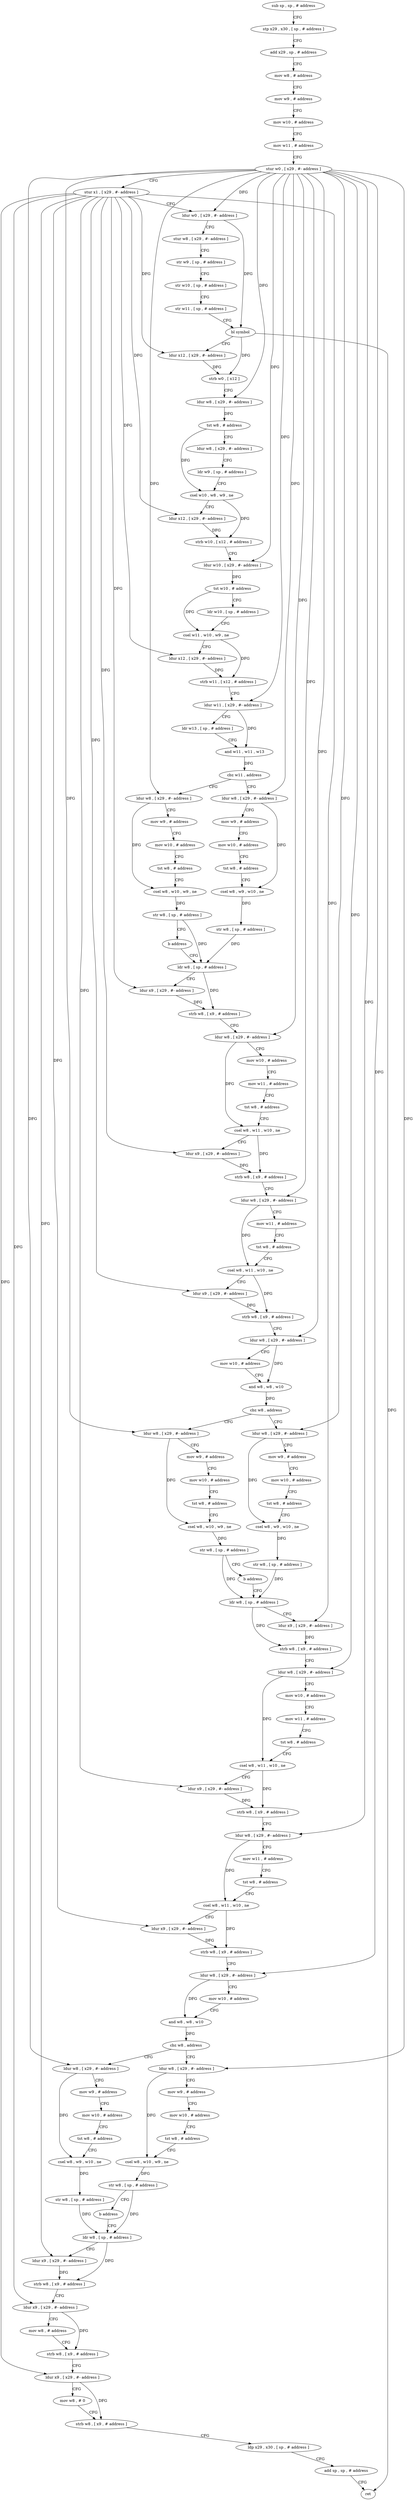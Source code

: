 digraph "func" {
"4256584" [label = "sub sp , sp , # address" ]
"4256588" [label = "stp x29 , x30 , [ sp , # address ]" ]
"4256592" [label = "add x29 , sp , # address" ]
"4256596" [label = "mov w8 , # address" ]
"4256600" [label = "mov w9 , # address" ]
"4256604" [label = "mov w10 , # address" ]
"4256608" [label = "mov w11 , # address" ]
"4256612" [label = "stur w0 , [ x29 , #- address ]" ]
"4256616" [label = "stur x1 , [ x29 , #- address ]" ]
"4256620" [label = "ldur w0 , [ x29 , #- address ]" ]
"4256624" [label = "stur w8 , [ x29 , #- address ]" ]
"4256628" [label = "str w9 , [ sp , # address ]" ]
"4256632" [label = "str w10 , [ sp , # address ]" ]
"4256636" [label = "str w11 , [ sp , # address ]" ]
"4256640" [label = "bl symbol" ]
"4256644" [label = "ldur x12 , [ x29 , #- address ]" ]
"4256648" [label = "strb w0 , [ x12 ]" ]
"4256652" [label = "ldur w8 , [ x29 , #- address ]" ]
"4256656" [label = "tst w8 , # address" ]
"4256660" [label = "ldur w8 , [ x29 , #- address ]" ]
"4256664" [label = "ldr w9 , [ sp , # address ]" ]
"4256668" [label = "csel w10 , w8 , w9 , ne" ]
"4256672" [label = "ldur x12 , [ x29 , #- address ]" ]
"4256676" [label = "strb w10 , [ x12 , # address ]" ]
"4256680" [label = "ldur w10 , [ x29 , #- address ]" ]
"4256684" [label = "tst w10 , # address" ]
"4256688" [label = "ldr w10 , [ sp , # address ]" ]
"4256692" [label = "csel w11 , w10 , w9 , ne" ]
"4256696" [label = "ldur x12 , [ x29 , #- address ]" ]
"4256700" [label = "strb w11 , [ x12 , # address ]" ]
"4256704" [label = "ldur w11 , [ x29 , #- address ]" ]
"4256708" [label = "ldr w13 , [ sp , # address ]" ]
"4256712" [label = "and w11 , w11 , w13" ]
"4256716" [label = "cbz w11 , address" ]
"4256748" [label = "ldur w8 , [ x29 , #- address ]" ]
"4256720" [label = "ldur w8 , [ x29 , #- address ]" ]
"4256752" [label = "mov w9 , # address" ]
"4256756" [label = "mov w10 , # address" ]
"4256760" [label = "tst w8 , # address" ]
"4256764" [label = "csel w8 , w9 , w10 , ne" ]
"4256768" [label = "str w8 , [ sp , # address ]" ]
"4256772" [label = "ldr w8 , [ sp , # address ]" ]
"4256724" [label = "mov w9 , # address" ]
"4256728" [label = "mov w10 , # address" ]
"4256732" [label = "tst w8 , # address" ]
"4256736" [label = "csel w8 , w10 , w9 , ne" ]
"4256740" [label = "str w8 , [ sp , # address ]" ]
"4256744" [label = "b address" ]
"4256880" [label = "ldur w8 , [ x29 , #- address ]" ]
"4256884" [label = "mov w9 , # address" ]
"4256888" [label = "mov w10 , # address" ]
"4256892" [label = "tst w8 , # address" ]
"4256896" [label = "csel w8 , w9 , w10 , ne" ]
"4256900" [label = "str w8 , [ sp , # address ]" ]
"4256904" [label = "ldr w8 , [ sp , # address ]" ]
"4256852" [label = "ldur w8 , [ x29 , #- address ]" ]
"4256856" [label = "mov w9 , # address" ]
"4256860" [label = "mov w10 , # address" ]
"4256864" [label = "tst w8 , # address" ]
"4256868" [label = "csel w8 , w10 , w9 , ne" ]
"4256872" [label = "str w8 , [ sp , # address ]" ]
"4256876" [label = "b address" ]
"4256776" [label = "ldur x9 , [ x29 , #- address ]" ]
"4256780" [label = "strb w8 , [ x9 , # address ]" ]
"4256784" [label = "ldur w8 , [ x29 , #- address ]" ]
"4256788" [label = "mov w10 , # address" ]
"4256792" [label = "mov w11 , # address" ]
"4256796" [label = "tst w8 , # address" ]
"4256800" [label = "csel w8 , w11 , w10 , ne" ]
"4256804" [label = "ldur x9 , [ x29 , #- address ]" ]
"4256808" [label = "strb w8 , [ x9 , # address ]" ]
"4256812" [label = "ldur w8 , [ x29 , #- address ]" ]
"4256816" [label = "mov w11 , # address" ]
"4256820" [label = "tst w8 , # address" ]
"4256824" [label = "csel w8 , w11 , w10 , ne" ]
"4256828" [label = "ldur x9 , [ x29 , #- address ]" ]
"4256832" [label = "strb w8 , [ x9 , # address ]" ]
"4256836" [label = "ldur w8 , [ x29 , #- address ]" ]
"4256840" [label = "mov w10 , # address" ]
"4256844" [label = "and w8 , w8 , w10" ]
"4256848" [label = "cbz w8 , address" ]
"4257012" [label = "ldur w8 , [ x29 , #- address ]" ]
"4257016" [label = "mov w9 , # address" ]
"4257020" [label = "mov w10 , # address" ]
"4257024" [label = "tst w8 , # address" ]
"4257028" [label = "csel w8 , w9 , w10 , ne" ]
"4257032" [label = "str w8 , [ sp , # address ]" ]
"4257036" [label = "ldr w8 , [ sp , # address ]" ]
"4256984" [label = "ldur w8 , [ x29 , #- address ]" ]
"4256988" [label = "mov w9 , # address" ]
"4256992" [label = "mov w10 , # address" ]
"4256996" [label = "tst w8 , # address" ]
"4257000" [label = "csel w8 , w10 , w9 , ne" ]
"4257004" [label = "str w8 , [ sp , # address ]" ]
"4257008" [label = "b address" ]
"4256908" [label = "ldur x9 , [ x29 , #- address ]" ]
"4256912" [label = "strb w8 , [ x9 , # address ]" ]
"4256916" [label = "ldur w8 , [ x29 , #- address ]" ]
"4256920" [label = "mov w10 , # address" ]
"4256924" [label = "mov w11 , # address" ]
"4256928" [label = "tst w8 , # address" ]
"4256932" [label = "csel w8 , w11 , w10 , ne" ]
"4256936" [label = "ldur x9 , [ x29 , #- address ]" ]
"4256940" [label = "strb w8 , [ x9 , # address ]" ]
"4256944" [label = "ldur w8 , [ x29 , #- address ]" ]
"4256948" [label = "mov w11 , # address" ]
"4256952" [label = "tst w8 , # address" ]
"4256956" [label = "csel w8 , w11 , w10 , ne" ]
"4256960" [label = "ldur x9 , [ x29 , #- address ]" ]
"4256964" [label = "strb w8 , [ x9 , # address ]" ]
"4256968" [label = "ldur w8 , [ x29 , #- address ]" ]
"4256972" [label = "mov w10 , # address" ]
"4256976" [label = "and w8 , w8 , w10" ]
"4256980" [label = "cbz w8 , address" ]
"4257040" [label = "ldur x9 , [ x29 , #- address ]" ]
"4257044" [label = "strb w8 , [ x9 , # address ]" ]
"4257048" [label = "ldur x9 , [ x29 , #- address ]" ]
"4257052" [label = "mov w8 , # address" ]
"4257056" [label = "strb w8 , [ x9 , # address ]" ]
"4257060" [label = "ldur x9 , [ x29 , #- address ]" ]
"4257064" [label = "mov w8 , # 0" ]
"4257068" [label = "strb w8 , [ x9 , # address ]" ]
"4257072" [label = "ldp x29 , x30 , [ sp , # address ]" ]
"4257076" [label = "add sp , sp , # address" ]
"4257080" [label = "ret" ]
"4256584" -> "4256588" [ label = "CFG" ]
"4256588" -> "4256592" [ label = "CFG" ]
"4256592" -> "4256596" [ label = "CFG" ]
"4256596" -> "4256600" [ label = "CFG" ]
"4256600" -> "4256604" [ label = "CFG" ]
"4256604" -> "4256608" [ label = "CFG" ]
"4256608" -> "4256612" [ label = "CFG" ]
"4256612" -> "4256616" [ label = "CFG" ]
"4256612" -> "4256620" [ label = "DFG" ]
"4256612" -> "4256652" [ label = "DFG" ]
"4256612" -> "4256680" [ label = "DFG" ]
"4256612" -> "4256704" [ label = "DFG" ]
"4256612" -> "4256748" [ label = "DFG" ]
"4256612" -> "4256720" [ label = "DFG" ]
"4256612" -> "4256784" [ label = "DFG" ]
"4256612" -> "4256812" [ label = "DFG" ]
"4256612" -> "4256836" [ label = "DFG" ]
"4256612" -> "4256880" [ label = "DFG" ]
"4256612" -> "4256852" [ label = "DFG" ]
"4256612" -> "4256916" [ label = "DFG" ]
"4256612" -> "4256944" [ label = "DFG" ]
"4256612" -> "4256968" [ label = "DFG" ]
"4256612" -> "4257012" [ label = "DFG" ]
"4256612" -> "4256984" [ label = "DFG" ]
"4256616" -> "4256620" [ label = "CFG" ]
"4256616" -> "4256644" [ label = "DFG" ]
"4256616" -> "4256672" [ label = "DFG" ]
"4256616" -> "4256696" [ label = "DFG" ]
"4256616" -> "4256776" [ label = "DFG" ]
"4256616" -> "4256804" [ label = "DFG" ]
"4256616" -> "4256828" [ label = "DFG" ]
"4256616" -> "4256908" [ label = "DFG" ]
"4256616" -> "4256936" [ label = "DFG" ]
"4256616" -> "4256960" [ label = "DFG" ]
"4256616" -> "4257040" [ label = "DFG" ]
"4256616" -> "4257048" [ label = "DFG" ]
"4256616" -> "4257060" [ label = "DFG" ]
"4256620" -> "4256624" [ label = "CFG" ]
"4256620" -> "4256640" [ label = "DFG" ]
"4256624" -> "4256628" [ label = "CFG" ]
"4256628" -> "4256632" [ label = "CFG" ]
"4256632" -> "4256636" [ label = "CFG" ]
"4256636" -> "4256640" [ label = "CFG" ]
"4256640" -> "4256644" [ label = "CFG" ]
"4256640" -> "4256648" [ label = "DFG" ]
"4256640" -> "4257080" [ label = "DFG" ]
"4256644" -> "4256648" [ label = "DFG" ]
"4256648" -> "4256652" [ label = "CFG" ]
"4256652" -> "4256656" [ label = "DFG" ]
"4256656" -> "4256660" [ label = "CFG" ]
"4256656" -> "4256668" [ label = "DFG" ]
"4256660" -> "4256664" [ label = "CFG" ]
"4256664" -> "4256668" [ label = "CFG" ]
"4256668" -> "4256672" [ label = "CFG" ]
"4256668" -> "4256676" [ label = "DFG" ]
"4256672" -> "4256676" [ label = "DFG" ]
"4256676" -> "4256680" [ label = "CFG" ]
"4256680" -> "4256684" [ label = "DFG" ]
"4256684" -> "4256688" [ label = "CFG" ]
"4256684" -> "4256692" [ label = "DFG" ]
"4256688" -> "4256692" [ label = "CFG" ]
"4256692" -> "4256696" [ label = "CFG" ]
"4256692" -> "4256700" [ label = "DFG" ]
"4256696" -> "4256700" [ label = "DFG" ]
"4256700" -> "4256704" [ label = "CFG" ]
"4256704" -> "4256708" [ label = "CFG" ]
"4256704" -> "4256712" [ label = "DFG" ]
"4256708" -> "4256712" [ label = "CFG" ]
"4256712" -> "4256716" [ label = "DFG" ]
"4256716" -> "4256748" [ label = "CFG" ]
"4256716" -> "4256720" [ label = "CFG" ]
"4256748" -> "4256752" [ label = "CFG" ]
"4256748" -> "4256764" [ label = "DFG" ]
"4256720" -> "4256724" [ label = "CFG" ]
"4256720" -> "4256736" [ label = "DFG" ]
"4256752" -> "4256756" [ label = "CFG" ]
"4256756" -> "4256760" [ label = "CFG" ]
"4256760" -> "4256764" [ label = "CFG" ]
"4256764" -> "4256768" [ label = "DFG" ]
"4256768" -> "4256772" [ label = "DFG" ]
"4256772" -> "4256776" [ label = "CFG" ]
"4256772" -> "4256780" [ label = "DFG" ]
"4256724" -> "4256728" [ label = "CFG" ]
"4256728" -> "4256732" [ label = "CFG" ]
"4256732" -> "4256736" [ label = "CFG" ]
"4256736" -> "4256740" [ label = "DFG" ]
"4256740" -> "4256744" [ label = "CFG" ]
"4256740" -> "4256772" [ label = "DFG" ]
"4256744" -> "4256772" [ label = "CFG" ]
"4256880" -> "4256884" [ label = "CFG" ]
"4256880" -> "4256896" [ label = "DFG" ]
"4256884" -> "4256888" [ label = "CFG" ]
"4256888" -> "4256892" [ label = "CFG" ]
"4256892" -> "4256896" [ label = "CFG" ]
"4256896" -> "4256900" [ label = "DFG" ]
"4256900" -> "4256904" [ label = "DFG" ]
"4256904" -> "4256908" [ label = "CFG" ]
"4256904" -> "4256912" [ label = "DFG" ]
"4256852" -> "4256856" [ label = "CFG" ]
"4256852" -> "4256868" [ label = "DFG" ]
"4256856" -> "4256860" [ label = "CFG" ]
"4256860" -> "4256864" [ label = "CFG" ]
"4256864" -> "4256868" [ label = "CFG" ]
"4256868" -> "4256872" [ label = "DFG" ]
"4256872" -> "4256876" [ label = "CFG" ]
"4256872" -> "4256904" [ label = "DFG" ]
"4256876" -> "4256904" [ label = "CFG" ]
"4256776" -> "4256780" [ label = "DFG" ]
"4256780" -> "4256784" [ label = "CFG" ]
"4256784" -> "4256788" [ label = "CFG" ]
"4256784" -> "4256800" [ label = "DFG" ]
"4256788" -> "4256792" [ label = "CFG" ]
"4256792" -> "4256796" [ label = "CFG" ]
"4256796" -> "4256800" [ label = "CFG" ]
"4256800" -> "4256804" [ label = "CFG" ]
"4256800" -> "4256808" [ label = "DFG" ]
"4256804" -> "4256808" [ label = "DFG" ]
"4256808" -> "4256812" [ label = "CFG" ]
"4256812" -> "4256816" [ label = "CFG" ]
"4256812" -> "4256824" [ label = "DFG" ]
"4256816" -> "4256820" [ label = "CFG" ]
"4256820" -> "4256824" [ label = "CFG" ]
"4256824" -> "4256828" [ label = "CFG" ]
"4256824" -> "4256832" [ label = "DFG" ]
"4256828" -> "4256832" [ label = "DFG" ]
"4256832" -> "4256836" [ label = "CFG" ]
"4256836" -> "4256840" [ label = "CFG" ]
"4256836" -> "4256844" [ label = "DFG" ]
"4256840" -> "4256844" [ label = "CFG" ]
"4256844" -> "4256848" [ label = "DFG" ]
"4256848" -> "4256880" [ label = "CFG" ]
"4256848" -> "4256852" [ label = "CFG" ]
"4257012" -> "4257016" [ label = "CFG" ]
"4257012" -> "4257028" [ label = "DFG" ]
"4257016" -> "4257020" [ label = "CFG" ]
"4257020" -> "4257024" [ label = "CFG" ]
"4257024" -> "4257028" [ label = "CFG" ]
"4257028" -> "4257032" [ label = "DFG" ]
"4257032" -> "4257036" [ label = "DFG" ]
"4257036" -> "4257040" [ label = "CFG" ]
"4257036" -> "4257044" [ label = "DFG" ]
"4256984" -> "4256988" [ label = "CFG" ]
"4256984" -> "4257000" [ label = "DFG" ]
"4256988" -> "4256992" [ label = "CFG" ]
"4256992" -> "4256996" [ label = "CFG" ]
"4256996" -> "4257000" [ label = "CFG" ]
"4257000" -> "4257004" [ label = "DFG" ]
"4257004" -> "4257008" [ label = "CFG" ]
"4257004" -> "4257036" [ label = "DFG" ]
"4257008" -> "4257036" [ label = "CFG" ]
"4256908" -> "4256912" [ label = "DFG" ]
"4256912" -> "4256916" [ label = "CFG" ]
"4256916" -> "4256920" [ label = "CFG" ]
"4256916" -> "4256932" [ label = "DFG" ]
"4256920" -> "4256924" [ label = "CFG" ]
"4256924" -> "4256928" [ label = "CFG" ]
"4256928" -> "4256932" [ label = "CFG" ]
"4256932" -> "4256936" [ label = "CFG" ]
"4256932" -> "4256940" [ label = "DFG" ]
"4256936" -> "4256940" [ label = "DFG" ]
"4256940" -> "4256944" [ label = "CFG" ]
"4256944" -> "4256948" [ label = "CFG" ]
"4256944" -> "4256956" [ label = "DFG" ]
"4256948" -> "4256952" [ label = "CFG" ]
"4256952" -> "4256956" [ label = "CFG" ]
"4256956" -> "4256960" [ label = "CFG" ]
"4256956" -> "4256964" [ label = "DFG" ]
"4256960" -> "4256964" [ label = "DFG" ]
"4256964" -> "4256968" [ label = "CFG" ]
"4256968" -> "4256972" [ label = "CFG" ]
"4256968" -> "4256976" [ label = "DFG" ]
"4256972" -> "4256976" [ label = "CFG" ]
"4256976" -> "4256980" [ label = "DFG" ]
"4256980" -> "4257012" [ label = "CFG" ]
"4256980" -> "4256984" [ label = "CFG" ]
"4257040" -> "4257044" [ label = "DFG" ]
"4257044" -> "4257048" [ label = "CFG" ]
"4257048" -> "4257052" [ label = "CFG" ]
"4257048" -> "4257056" [ label = "DFG" ]
"4257052" -> "4257056" [ label = "CFG" ]
"4257056" -> "4257060" [ label = "CFG" ]
"4257060" -> "4257064" [ label = "CFG" ]
"4257060" -> "4257068" [ label = "DFG" ]
"4257064" -> "4257068" [ label = "CFG" ]
"4257068" -> "4257072" [ label = "CFG" ]
"4257072" -> "4257076" [ label = "CFG" ]
"4257076" -> "4257080" [ label = "CFG" ]
}
